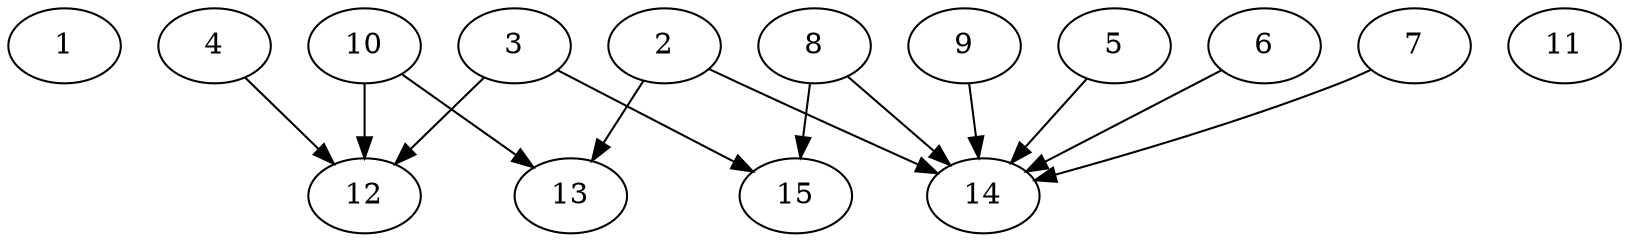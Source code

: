 // DAG automatically generated by daggen at Thu Oct  3 13:59:27 2019
// ./daggen --dot -n 15 --ccr 0.5 --fat 0.9 --regular 0.7 --density 0.9 --mindata 5242880 --maxdata 52428800 
digraph G {
  1 [size="48969728", alpha="0.07", expect_size="24484864"] 
  2 [size="39481344", alpha="0.18", expect_size="19740672"] 
  2 -> 13 [size ="19740672"]
  2 -> 14 [size ="19740672"]
  3 [size="34457600", alpha="0.03", expect_size="17228800"] 
  3 -> 12 [size ="17228800"]
  3 -> 15 [size ="17228800"]
  4 [size="59015168", alpha="0.13", expect_size="29507584"] 
  4 -> 12 [size ="29507584"]
  5 [size="72402944", alpha="0.01", expect_size="36201472"] 
  5 -> 14 [size ="36201472"]
  6 [size="62896128", alpha="0.06", expect_size="31448064"] 
  6 -> 14 [size ="31448064"]
  7 [size="39837696", alpha="0.03", expect_size="19918848"] 
  7 -> 14 [size ="19918848"]
  8 [size="86638592", alpha="0.03", expect_size="43319296"] 
  8 -> 14 [size ="43319296"]
  8 -> 15 [size ="43319296"]
  9 [size="13340672", alpha="0.08", expect_size="6670336"] 
  9 -> 14 [size ="6670336"]
  10 [size="53012480", alpha="0.18", expect_size="26506240"] 
  10 -> 12 [size ="26506240"]
  10 -> 13 [size ="26506240"]
  11 [size="53026816", alpha="0.07", expect_size="26513408"] 
  12 [size="87488512", alpha="0.12", expect_size="43744256"] 
  13 [size="76556288", alpha="0.12", expect_size="38278144"] 
  14 [size="89106432", alpha="0.08", expect_size="44553216"] 
  15 [size="54949888", alpha="0.05", expect_size="27474944"] 
}

